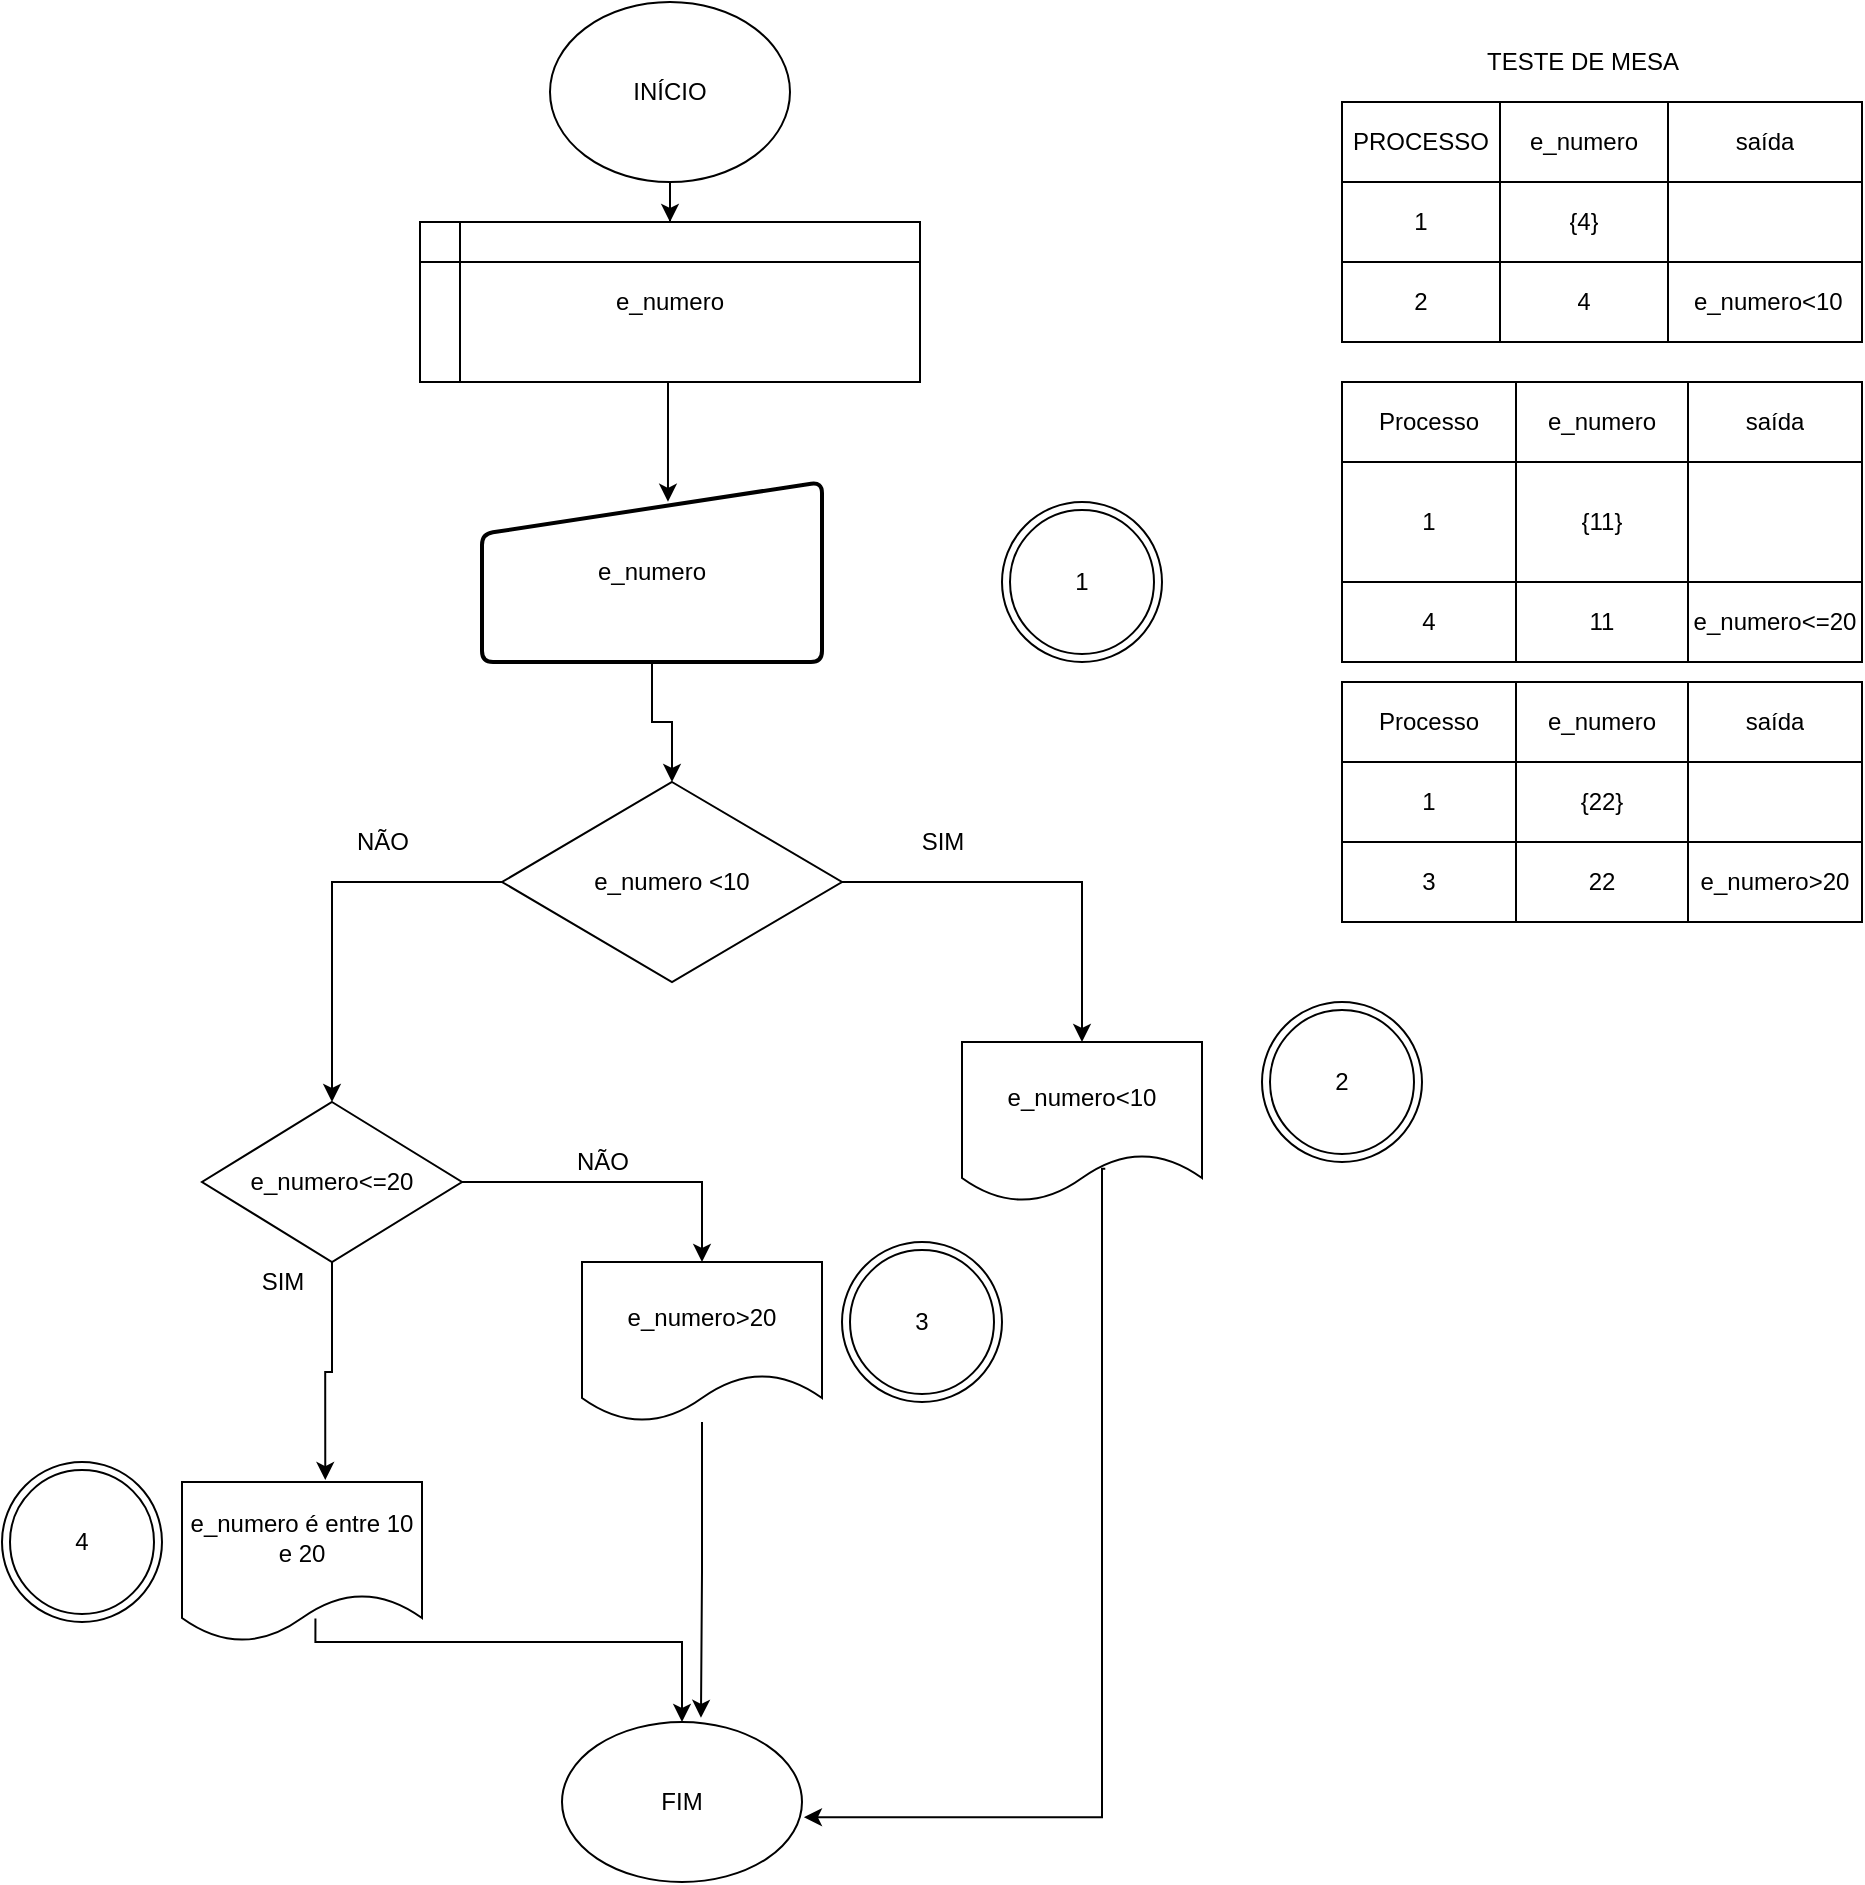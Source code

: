 <mxfile version="13.7.3" type="device"><diagram id="Vj_EyXKBDMqHBgbaaSuQ" name="Page-1"><mxGraphModel dx="1218" dy="676" grid="1" gridSize="10" guides="1" tooltips="1" connect="1" arrows="1" fold="1" page="1" pageScale="1" pageWidth="827" pageHeight="1169" math="0" shadow="0"><root><mxCell id="0"/><mxCell id="1" parent="0"/><mxCell id="JDid4TRJtjRkqM0_HcEr-3" style="edgeStyle=orthogonalEdgeStyle;rounded=0;orthogonalLoop=1;jettySize=auto;html=1;entryX=0.5;entryY=0;entryDx=0;entryDy=0;" edge="1" parent="1" source="JDid4TRJtjRkqM0_HcEr-1" target="JDid4TRJtjRkqM0_HcEr-2"><mxGeometry relative="1" as="geometry"/></mxCell><mxCell id="JDid4TRJtjRkqM0_HcEr-1" value="INÍCIO" style="ellipse;whiteSpace=wrap;html=1;" vertex="1" parent="1"><mxGeometry x="294" y="110" width="120" height="90" as="geometry"/></mxCell><mxCell id="JDid4TRJtjRkqM0_HcEr-6" style="edgeStyle=orthogonalEdgeStyle;rounded=0;orthogonalLoop=1;jettySize=auto;html=1;entryX=0.547;entryY=0.11;entryDx=0;entryDy=0;entryPerimeter=0;" edge="1" parent="1" source="JDid4TRJtjRkqM0_HcEr-2" target="JDid4TRJtjRkqM0_HcEr-5"><mxGeometry relative="1" as="geometry"><Array as="points"><mxPoint x="353" y="310"/><mxPoint x="353" y="310"/></Array></mxGeometry></mxCell><mxCell id="JDid4TRJtjRkqM0_HcEr-2" value="e_numero" style="shape=internalStorage;whiteSpace=wrap;html=1;backgroundOutline=1;" vertex="1" parent="1"><mxGeometry x="229" y="220" width="250" height="80" as="geometry"/></mxCell><mxCell id="JDid4TRJtjRkqM0_HcEr-10" style="edgeStyle=orthogonalEdgeStyle;rounded=0;orthogonalLoop=1;jettySize=auto;html=1;entryX=0.5;entryY=0;entryDx=0;entryDy=0;" edge="1" parent="1" source="JDid4TRJtjRkqM0_HcEr-4" target="JDid4TRJtjRkqM0_HcEr-8"><mxGeometry relative="1" as="geometry"/></mxCell><mxCell id="JDid4TRJtjRkqM0_HcEr-16" style="edgeStyle=orthogonalEdgeStyle;rounded=0;orthogonalLoop=1;jettySize=auto;html=1;entryX=0.5;entryY=0;entryDx=0;entryDy=0;" edge="1" parent="1" source="JDid4TRJtjRkqM0_HcEr-4" target="JDid4TRJtjRkqM0_HcEr-17"><mxGeometry relative="1" as="geometry"><mxPoint x="130" y="600" as="targetPoint"/></mxGeometry></mxCell><mxCell id="JDid4TRJtjRkqM0_HcEr-4" value="e_numero &amp;lt;10" style="rhombus;whiteSpace=wrap;html=1;" vertex="1" parent="1"><mxGeometry x="270" y="500" width="170" height="100" as="geometry"/></mxCell><mxCell id="JDid4TRJtjRkqM0_HcEr-7" style="edgeStyle=orthogonalEdgeStyle;rounded=0;orthogonalLoop=1;jettySize=auto;html=1;" edge="1" parent="1" source="JDid4TRJtjRkqM0_HcEr-5" target="JDid4TRJtjRkqM0_HcEr-4"><mxGeometry relative="1" as="geometry"/></mxCell><mxCell id="JDid4TRJtjRkqM0_HcEr-5" value="e_numero" style="html=1;strokeWidth=2;shape=manualInput;whiteSpace=wrap;rounded=1;size=26;arcSize=11;" vertex="1" parent="1"><mxGeometry x="260" y="350" width="170" height="90" as="geometry"/></mxCell><mxCell id="JDid4TRJtjRkqM0_HcEr-34" style="edgeStyle=orthogonalEdgeStyle;rounded=0;orthogonalLoop=1;jettySize=auto;html=1;entryX=1.008;entryY=0.595;entryDx=0;entryDy=0;entryPerimeter=0;exitX=0.597;exitY=0.792;exitDx=0;exitDy=0;exitPerimeter=0;" edge="1" parent="1" source="JDid4TRJtjRkqM0_HcEr-8" target="JDid4TRJtjRkqM0_HcEr-12"><mxGeometry relative="1" as="geometry"><Array as="points"><mxPoint x="570" y="693"/><mxPoint x="570" y="1018"/></Array></mxGeometry></mxCell><mxCell id="JDid4TRJtjRkqM0_HcEr-8" value="e_numero&amp;lt;10" style="shape=document;whiteSpace=wrap;html=1;boundedLbl=1;" vertex="1" parent="1"><mxGeometry x="500" y="630" width="120" height="80" as="geometry"/></mxCell><mxCell id="JDid4TRJtjRkqM0_HcEr-11" value="SIM" style="text;html=1;align=center;verticalAlign=middle;resizable=0;points=[];autosize=1;" vertex="1" parent="1"><mxGeometry x="470" y="520" width="40" height="20" as="geometry"/></mxCell><mxCell id="JDid4TRJtjRkqM0_HcEr-36" value="" style="shape=table;html=1;whiteSpace=wrap;startSize=0;container=1;collapsible=0;childLayout=tableLayout;" vertex="1" parent="1"><mxGeometry x="690" y="160" width="260" height="120" as="geometry"/></mxCell><mxCell id="JDid4TRJtjRkqM0_HcEr-37" value="" style="shape=partialRectangle;html=1;whiteSpace=wrap;collapsible=0;dropTarget=0;pointerEvents=0;fillColor=none;top=0;left=0;bottom=0;right=0;points=[[0,0.5],[1,0.5]];portConstraint=eastwest;" vertex="1" parent="JDid4TRJtjRkqM0_HcEr-36"><mxGeometry width="260" height="40" as="geometry"/></mxCell><mxCell id="JDid4TRJtjRkqM0_HcEr-38" value="PROCESSO" style="shape=partialRectangle;html=1;whiteSpace=wrap;connectable=0;fillColor=none;top=0;left=0;bottom=0;right=0;overflow=hidden;" vertex="1" parent="JDid4TRJtjRkqM0_HcEr-37"><mxGeometry width="79" height="40" as="geometry"/></mxCell><mxCell id="JDid4TRJtjRkqM0_HcEr-39" value="e_numero" style="shape=partialRectangle;html=1;whiteSpace=wrap;connectable=0;fillColor=none;top=0;left=0;bottom=0;right=0;overflow=hidden;" vertex="1" parent="JDid4TRJtjRkqM0_HcEr-37"><mxGeometry x="79" width="84" height="40" as="geometry"/></mxCell><mxCell id="JDid4TRJtjRkqM0_HcEr-40" value="saída" style="shape=partialRectangle;html=1;whiteSpace=wrap;connectable=0;fillColor=none;top=0;left=0;bottom=0;right=0;overflow=hidden;" vertex="1" parent="JDid4TRJtjRkqM0_HcEr-37"><mxGeometry x="163" width="97" height="40" as="geometry"/></mxCell><mxCell id="JDid4TRJtjRkqM0_HcEr-41" value="" style="shape=partialRectangle;html=1;whiteSpace=wrap;collapsible=0;dropTarget=0;pointerEvents=0;fillColor=none;top=0;left=0;bottom=0;right=0;points=[[0,0.5],[1,0.5]];portConstraint=eastwest;" vertex="1" parent="JDid4TRJtjRkqM0_HcEr-36"><mxGeometry y="40" width="260" height="40" as="geometry"/></mxCell><mxCell id="JDid4TRJtjRkqM0_HcEr-42" value="1" style="shape=partialRectangle;html=1;whiteSpace=wrap;connectable=0;fillColor=none;top=0;left=0;bottom=0;right=0;overflow=hidden;" vertex="1" parent="JDid4TRJtjRkqM0_HcEr-41"><mxGeometry width="79" height="40" as="geometry"/></mxCell><mxCell id="JDid4TRJtjRkqM0_HcEr-43" value="{4}" style="shape=partialRectangle;html=1;whiteSpace=wrap;connectable=0;fillColor=none;top=0;left=0;bottom=0;right=0;overflow=hidden;" vertex="1" parent="JDid4TRJtjRkqM0_HcEr-41"><mxGeometry x="79" width="84" height="40" as="geometry"/></mxCell><mxCell id="JDid4TRJtjRkqM0_HcEr-44" value="" style="shape=partialRectangle;html=1;whiteSpace=wrap;connectable=0;fillColor=none;top=0;left=0;bottom=0;right=0;overflow=hidden;" vertex="1" parent="JDid4TRJtjRkqM0_HcEr-41"><mxGeometry x="163" width="97" height="40" as="geometry"/></mxCell><mxCell id="JDid4TRJtjRkqM0_HcEr-45" value="" style="shape=partialRectangle;html=1;whiteSpace=wrap;collapsible=0;dropTarget=0;pointerEvents=0;fillColor=none;top=0;left=0;bottom=0;right=0;points=[[0,0.5],[1,0.5]];portConstraint=eastwest;" vertex="1" parent="JDid4TRJtjRkqM0_HcEr-36"><mxGeometry y="80" width="260" height="40" as="geometry"/></mxCell><mxCell id="JDid4TRJtjRkqM0_HcEr-46" value="2" style="shape=partialRectangle;html=1;whiteSpace=wrap;connectable=0;fillColor=none;top=0;left=0;bottom=0;right=0;overflow=hidden;" vertex="1" parent="JDid4TRJtjRkqM0_HcEr-45"><mxGeometry width="79" height="40" as="geometry"/></mxCell><mxCell id="JDid4TRJtjRkqM0_HcEr-47" value="4" style="shape=partialRectangle;html=1;whiteSpace=wrap;connectable=0;fillColor=none;top=0;left=0;bottom=0;right=0;overflow=hidden;" vertex="1" parent="JDid4TRJtjRkqM0_HcEr-45"><mxGeometry x="79" width="84" height="40" as="geometry"/></mxCell><mxCell id="JDid4TRJtjRkqM0_HcEr-48" value="&amp;nbsp;e_numero&amp;lt;10" style="shape=partialRectangle;html=1;whiteSpace=wrap;connectable=0;fillColor=none;top=0;left=0;bottom=0;right=0;overflow=hidden;" vertex="1" parent="JDid4TRJtjRkqM0_HcEr-45"><mxGeometry x="163" width="97" height="40" as="geometry"/></mxCell><mxCell id="JDid4TRJtjRkqM0_HcEr-12" value="FIM" style="ellipse;whiteSpace=wrap;html=1;" vertex="1" parent="1"><mxGeometry x="300" y="970" width="120" height="80" as="geometry"/></mxCell><mxCell id="JDid4TRJtjRkqM0_HcEr-14" value="NÃO" style="text;html=1;align=center;verticalAlign=middle;resizable=0;points=[];autosize=1;" vertex="1" parent="1"><mxGeometry x="190" y="520" width="40" height="20" as="geometry"/></mxCell><mxCell id="JDid4TRJtjRkqM0_HcEr-23" style="edgeStyle=orthogonalEdgeStyle;rounded=0;orthogonalLoop=1;jettySize=auto;html=1;entryX=0.5;entryY=0;entryDx=0;entryDy=0;" edge="1" parent="1" source="JDid4TRJtjRkqM0_HcEr-17" target="JDid4TRJtjRkqM0_HcEr-24"><mxGeometry relative="1" as="geometry"><mxPoint x="370" y="720" as="targetPoint"/></mxGeometry></mxCell><mxCell id="JDid4TRJtjRkqM0_HcEr-31" style="edgeStyle=orthogonalEdgeStyle;rounded=0;orthogonalLoop=1;jettySize=auto;html=1;entryX=0.597;entryY=-0.012;entryDx=0;entryDy=0;entryPerimeter=0;" edge="1" parent="1" source="JDid4TRJtjRkqM0_HcEr-17" target="JDid4TRJtjRkqM0_HcEr-20"><mxGeometry relative="1" as="geometry"/></mxCell><mxCell id="JDid4TRJtjRkqM0_HcEr-17" value="e_numero&amp;lt;=20" style="rhombus;whiteSpace=wrap;html=1;" vertex="1" parent="1"><mxGeometry x="120" y="660" width="130" height="80" as="geometry"/></mxCell><mxCell id="JDid4TRJtjRkqM0_HcEr-19" value="SIM" style="text;html=1;align=center;verticalAlign=middle;resizable=0;points=[];autosize=1;" vertex="1" parent="1"><mxGeometry x="140" y="740" width="40" height="20" as="geometry"/></mxCell><mxCell id="JDid4TRJtjRkqM0_HcEr-32" style="edgeStyle=orthogonalEdgeStyle;rounded=0;orthogonalLoop=1;jettySize=auto;html=1;exitX=0.556;exitY=0.853;exitDx=0;exitDy=0;exitPerimeter=0;" edge="1" parent="1" source="JDid4TRJtjRkqM0_HcEr-20" target="JDid4TRJtjRkqM0_HcEr-12"><mxGeometry relative="1" as="geometry"><mxPoint x="230" y="930" as="sourcePoint"/><Array as="points"><mxPoint x="177" y="930"/><mxPoint x="360" y="930"/></Array></mxGeometry></mxCell><mxCell id="JDid4TRJtjRkqM0_HcEr-20" value="e_numero é entre 10 e 20" style="shape=document;whiteSpace=wrap;html=1;boundedLbl=1;" vertex="1" parent="1"><mxGeometry x="110" y="850" width="120" height="80" as="geometry"/></mxCell><mxCell id="JDid4TRJtjRkqM0_HcEr-22" value="NÃO" style="text;html=1;align=center;verticalAlign=middle;resizable=0;points=[];autosize=1;" vertex="1" parent="1"><mxGeometry x="300" y="680" width="40" height="20" as="geometry"/></mxCell><mxCell id="JDid4TRJtjRkqM0_HcEr-33" style="edgeStyle=orthogonalEdgeStyle;rounded=0;orthogonalLoop=1;jettySize=auto;html=1;entryX=0.579;entryY=-0.026;entryDx=0;entryDy=0;entryPerimeter=0;" edge="1" parent="1" source="JDid4TRJtjRkqM0_HcEr-24" target="JDid4TRJtjRkqM0_HcEr-12"><mxGeometry relative="1" as="geometry"/></mxCell><mxCell id="JDid4TRJtjRkqM0_HcEr-24" value="e_numero&amp;gt;20" style="shape=document;whiteSpace=wrap;html=1;boundedLbl=1;" vertex="1" parent="1"><mxGeometry x="310" y="740" width="120" height="80" as="geometry"/></mxCell><mxCell id="JDid4TRJtjRkqM0_HcEr-27" value="1" style="ellipse;shape=doubleEllipse;whiteSpace=wrap;html=1;aspect=fixed;" vertex="1" parent="1"><mxGeometry x="520" y="360" width="80" height="80" as="geometry"/></mxCell><mxCell id="JDid4TRJtjRkqM0_HcEr-28" value="2" style="ellipse;shape=doubleEllipse;whiteSpace=wrap;html=1;aspect=fixed;" vertex="1" parent="1"><mxGeometry x="650" y="610" width="80" height="80" as="geometry"/></mxCell><mxCell id="JDid4TRJtjRkqM0_HcEr-29" value="3" style="ellipse;shape=doubleEllipse;whiteSpace=wrap;html=1;aspect=fixed;" vertex="1" parent="1"><mxGeometry x="440" y="730" width="80" height="80" as="geometry"/></mxCell><mxCell id="JDid4TRJtjRkqM0_HcEr-30" value="4" style="ellipse;shape=doubleEllipse;whiteSpace=wrap;html=1;aspect=fixed;" vertex="1" parent="1"><mxGeometry x="20" y="840" width="80" height="80" as="geometry"/></mxCell><mxCell id="JDid4TRJtjRkqM0_HcEr-49" value="TESTE DE MESA" style="text;html=1;align=center;verticalAlign=middle;resizable=0;points=[];autosize=1;" vertex="1" parent="1"><mxGeometry x="755" y="130" width="110" height="20" as="geometry"/></mxCell><mxCell id="JDid4TRJtjRkqM0_HcEr-63" value="" style="shape=table;html=1;whiteSpace=wrap;startSize=0;container=1;collapsible=0;childLayout=tableLayout;" vertex="1" parent="1"><mxGeometry x="690" y="300" width="260" height="140" as="geometry"/></mxCell><mxCell id="JDid4TRJtjRkqM0_HcEr-64" value="" style="shape=partialRectangle;html=1;whiteSpace=wrap;collapsible=0;dropTarget=0;pointerEvents=0;fillColor=none;top=0;left=0;bottom=0;right=0;points=[[0,0.5],[1,0.5]];portConstraint=eastwest;" vertex="1" parent="JDid4TRJtjRkqM0_HcEr-63"><mxGeometry width="260" height="40" as="geometry"/></mxCell><mxCell id="JDid4TRJtjRkqM0_HcEr-65" value="Processo" style="shape=partialRectangle;html=1;whiteSpace=wrap;connectable=0;fillColor=none;top=0;left=0;bottom=0;right=0;overflow=hidden;" vertex="1" parent="JDid4TRJtjRkqM0_HcEr-64"><mxGeometry width="87" height="40" as="geometry"/></mxCell><mxCell id="JDid4TRJtjRkqM0_HcEr-66" value="e_numero" style="shape=partialRectangle;html=1;whiteSpace=wrap;connectable=0;fillColor=none;top=0;left=0;bottom=0;right=0;overflow=hidden;" vertex="1" parent="JDid4TRJtjRkqM0_HcEr-64"><mxGeometry x="87" width="86" height="40" as="geometry"/></mxCell><mxCell id="JDid4TRJtjRkqM0_HcEr-67" value="saída" style="shape=partialRectangle;html=1;whiteSpace=wrap;connectable=0;fillColor=none;top=0;left=0;bottom=0;right=0;overflow=hidden;" vertex="1" parent="JDid4TRJtjRkqM0_HcEr-64"><mxGeometry x="173" width="87" height="40" as="geometry"/></mxCell><mxCell id="JDid4TRJtjRkqM0_HcEr-68" value="" style="shape=partialRectangle;html=1;whiteSpace=wrap;collapsible=0;dropTarget=0;pointerEvents=0;fillColor=none;top=0;left=0;bottom=0;right=0;points=[[0,0.5],[1,0.5]];portConstraint=eastwest;" vertex="1" parent="JDid4TRJtjRkqM0_HcEr-63"><mxGeometry y="40" width="260" height="60" as="geometry"/></mxCell><mxCell id="JDid4TRJtjRkqM0_HcEr-69" value="1" style="shape=partialRectangle;html=1;whiteSpace=wrap;connectable=0;fillColor=none;top=0;left=0;bottom=0;right=0;overflow=hidden;" vertex="1" parent="JDid4TRJtjRkqM0_HcEr-68"><mxGeometry width="87" height="60" as="geometry"/></mxCell><mxCell id="JDid4TRJtjRkqM0_HcEr-70" value="{11}" style="shape=partialRectangle;html=1;whiteSpace=wrap;connectable=0;fillColor=none;top=0;left=0;bottom=0;right=0;overflow=hidden;" vertex="1" parent="JDid4TRJtjRkqM0_HcEr-68"><mxGeometry x="87" width="86" height="60" as="geometry"/></mxCell><mxCell id="JDid4TRJtjRkqM0_HcEr-71" value="" style="shape=partialRectangle;html=1;whiteSpace=wrap;connectable=0;fillColor=none;top=0;left=0;bottom=0;right=0;overflow=hidden;" vertex="1" parent="JDid4TRJtjRkqM0_HcEr-68"><mxGeometry x="173" width="87" height="60" as="geometry"/></mxCell><mxCell id="JDid4TRJtjRkqM0_HcEr-72" value="" style="shape=partialRectangle;html=1;whiteSpace=wrap;collapsible=0;dropTarget=0;pointerEvents=0;fillColor=none;top=0;left=0;bottom=0;right=0;points=[[0,0.5],[1,0.5]];portConstraint=eastwest;" vertex="1" parent="JDid4TRJtjRkqM0_HcEr-63"><mxGeometry y="100" width="260" height="40" as="geometry"/></mxCell><mxCell id="JDid4TRJtjRkqM0_HcEr-73" value="4" style="shape=partialRectangle;html=1;whiteSpace=wrap;connectable=0;fillColor=none;top=0;left=0;bottom=0;right=0;overflow=hidden;" vertex="1" parent="JDid4TRJtjRkqM0_HcEr-72"><mxGeometry width="87" height="40" as="geometry"/></mxCell><mxCell id="JDid4TRJtjRkqM0_HcEr-74" value="11" style="shape=partialRectangle;html=1;whiteSpace=wrap;connectable=0;fillColor=none;top=0;left=0;bottom=0;right=0;overflow=hidden;" vertex="1" parent="JDid4TRJtjRkqM0_HcEr-72"><mxGeometry x="87" width="86" height="40" as="geometry"/></mxCell><mxCell id="JDid4TRJtjRkqM0_HcEr-75" value="e_numero&amp;lt;=20" style="shape=partialRectangle;html=1;whiteSpace=wrap;connectable=0;fillColor=none;top=0;left=0;bottom=0;right=0;overflow=hidden;" vertex="1" parent="JDid4TRJtjRkqM0_HcEr-72"><mxGeometry x="173" width="87" height="40" as="geometry"/></mxCell><mxCell id="JDid4TRJtjRkqM0_HcEr-76" value="" style="shape=table;html=1;whiteSpace=wrap;startSize=0;container=1;collapsible=0;childLayout=tableLayout;" vertex="1" parent="1"><mxGeometry x="690" y="450" width="260" height="120" as="geometry"/></mxCell><mxCell id="JDid4TRJtjRkqM0_HcEr-77" value="" style="shape=partialRectangle;html=1;whiteSpace=wrap;collapsible=0;dropTarget=0;pointerEvents=0;fillColor=none;top=0;left=0;bottom=0;right=0;points=[[0,0.5],[1,0.5]];portConstraint=eastwest;" vertex="1" parent="JDid4TRJtjRkqM0_HcEr-76"><mxGeometry width="260" height="40" as="geometry"/></mxCell><mxCell id="JDid4TRJtjRkqM0_HcEr-78" value="Processo" style="shape=partialRectangle;html=1;whiteSpace=wrap;connectable=0;fillColor=none;top=0;left=0;bottom=0;right=0;overflow=hidden;" vertex="1" parent="JDid4TRJtjRkqM0_HcEr-77"><mxGeometry width="87" height="40" as="geometry"/></mxCell><mxCell id="JDid4TRJtjRkqM0_HcEr-79" value="e_numero" style="shape=partialRectangle;html=1;whiteSpace=wrap;connectable=0;fillColor=none;top=0;left=0;bottom=0;right=0;overflow=hidden;" vertex="1" parent="JDid4TRJtjRkqM0_HcEr-77"><mxGeometry x="87" width="86" height="40" as="geometry"/></mxCell><mxCell id="JDid4TRJtjRkqM0_HcEr-80" value="saída" style="shape=partialRectangle;html=1;whiteSpace=wrap;connectable=0;fillColor=none;top=0;left=0;bottom=0;right=0;overflow=hidden;" vertex="1" parent="JDid4TRJtjRkqM0_HcEr-77"><mxGeometry x="173" width="87" height="40" as="geometry"/></mxCell><mxCell id="JDid4TRJtjRkqM0_HcEr-81" value="" style="shape=partialRectangle;html=1;whiteSpace=wrap;collapsible=0;dropTarget=0;pointerEvents=0;fillColor=none;top=0;left=0;bottom=0;right=0;points=[[0,0.5],[1,0.5]];portConstraint=eastwest;" vertex="1" parent="JDid4TRJtjRkqM0_HcEr-76"><mxGeometry y="40" width="260" height="40" as="geometry"/></mxCell><mxCell id="JDid4TRJtjRkqM0_HcEr-82" value="1" style="shape=partialRectangle;html=1;whiteSpace=wrap;connectable=0;fillColor=none;top=0;left=0;bottom=0;right=0;overflow=hidden;" vertex="1" parent="JDid4TRJtjRkqM0_HcEr-81"><mxGeometry width="87" height="40" as="geometry"/></mxCell><mxCell id="JDid4TRJtjRkqM0_HcEr-83" value="{22}" style="shape=partialRectangle;html=1;whiteSpace=wrap;connectable=0;fillColor=none;top=0;left=0;bottom=0;right=0;overflow=hidden;" vertex="1" parent="JDid4TRJtjRkqM0_HcEr-81"><mxGeometry x="87" width="86" height="40" as="geometry"/></mxCell><mxCell id="JDid4TRJtjRkqM0_HcEr-84" value="" style="shape=partialRectangle;html=1;whiteSpace=wrap;connectable=0;fillColor=none;top=0;left=0;bottom=0;right=0;overflow=hidden;" vertex="1" parent="JDid4TRJtjRkqM0_HcEr-81"><mxGeometry x="173" width="87" height="40" as="geometry"/></mxCell><mxCell id="JDid4TRJtjRkqM0_HcEr-85" value="" style="shape=partialRectangle;html=1;whiteSpace=wrap;collapsible=0;dropTarget=0;pointerEvents=0;fillColor=none;top=0;left=0;bottom=0;right=0;points=[[0,0.5],[1,0.5]];portConstraint=eastwest;" vertex="1" parent="JDid4TRJtjRkqM0_HcEr-76"><mxGeometry y="80" width="260" height="40" as="geometry"/></mxCell><mxCell id="JDid4TRJtjRkqM0_HcEr-86" value="3" style="shape=partialRectangle;html=1;whiteSpace=wrap;connectable=0;fillColor=none;top=0;left=0;bottom=0;right=0;overflow=hidden;" vertex="1" parent="JDid4TRJtjRkqM0_HcEr-85"><mxGeometry width="87" height="40" as="geometry"/></mxCell><mxCell id="JDid4TRJtjRkqM0_HcEr-87" value="22" style="shape=partialRectangle;html=1;whiteSpace=wrap;connectable=0;fillColor=none;top=0;left=0;bottom=0;right=0;overflow=hidden;" vertex="1" parent="JDid4TRJtjRkqM0_HcEr-85"><mxGeometry x="87" width="86" height="40" as="geometry"/></mxCell><mxCell id="JDid4TRJtjRkqM0_HcEr-88" value="e_numero&amp;gt;20" style="shape=partialRectangle;html=1;whiteSpace=wrap;connectable=0;fillColor=none;top=0;left=0;bottom=0;right=0;overflow=hidden;" vertex="1" parent="JDid4TRJtjRkqM0_HcEr-85"><mxGeometry x="173" width="87" height="40" as="geometry"/></mxCell></root></mxGraphModel></diagram></mxfile>